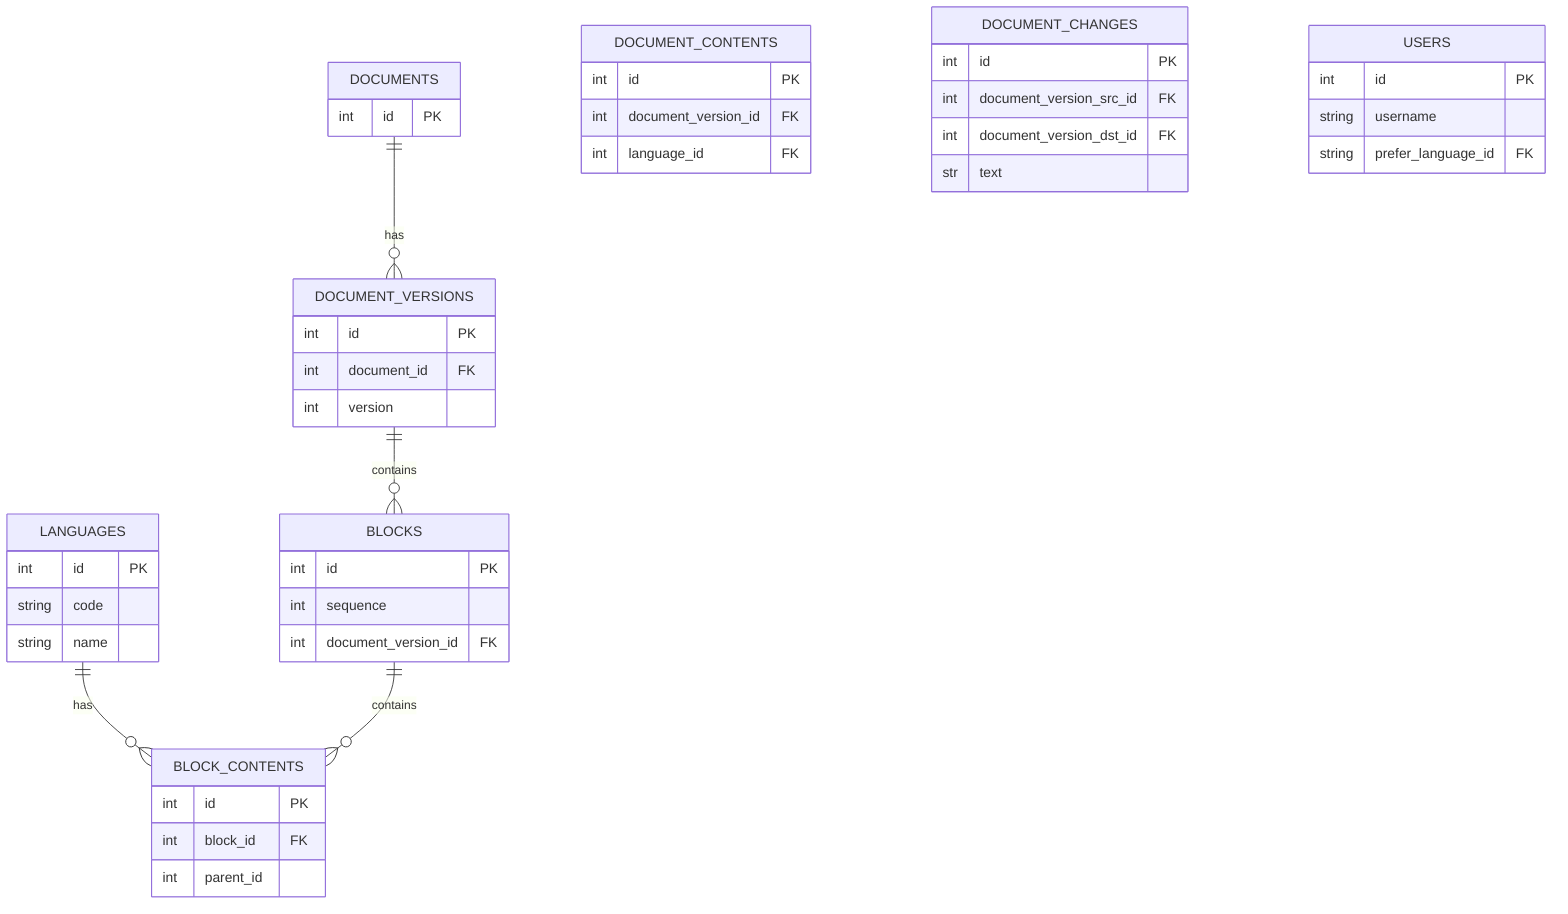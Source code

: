 erDiagram
    LANGUAGES {
        int id PK
        string code
        string name
    }
    DOCUMENTS {
        int id PK
    }
    DOCUMENT_VERSIONS {
        int id PK
        int document_id FK
        int version
    }
    DOCUMENT_CONTENTS {
        int id PK
        int document_version_id FK
        int language_id FK
    }
    BLOCKS {
        int id PK
        int sequence
        int document_version_id FK
    }
    BLOCK_CONTENTS {
        int id PK
        int block_id FK
        int parent_id 
    }

    DOCUMENT_CHANGES {
        int id PK
        int document_version_src_id FK
        int document_version_dst_id FK
        str text
    }
    
    USERS {
        int id PK
        string username
        string prefer_language_id FK
    }

    LANGUAGES ||--o{ BLOCK_CONTENTS : "has"
    DOCUMENTS ||--o{ DOCUMENT_VERSIONS : "has"
    DOCUMENT_VERSIONS ||--o{ BLOCKS : "contains"
    BLOCKS ||--o{ BLOCK_CONTENTS : "contains"